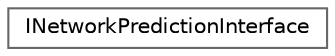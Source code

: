 digraph "Graphical Class Hierarchy"
{
 // INTERACTIVE_SVG=YES
 // LATEX_PDF_SIZE
  bgcolor="transparent";
  edge [fontname=Helvetica,fontsize=10,labelfontname=Helvetica,labelfontsize=10];
  node [fontname=Helvetica,fontsize=10,shape=box,height=0.2,width=0.4];
  rankdir="LR";
  Node0 [id="Node000000",label="INetworkPredictionInterface",height=0.2,width=0.4,color="grey40", fillcolor="white", style="filled",URL="$db/df4/classINetworkPredictionInterface.html",tooltip=" "];
}
